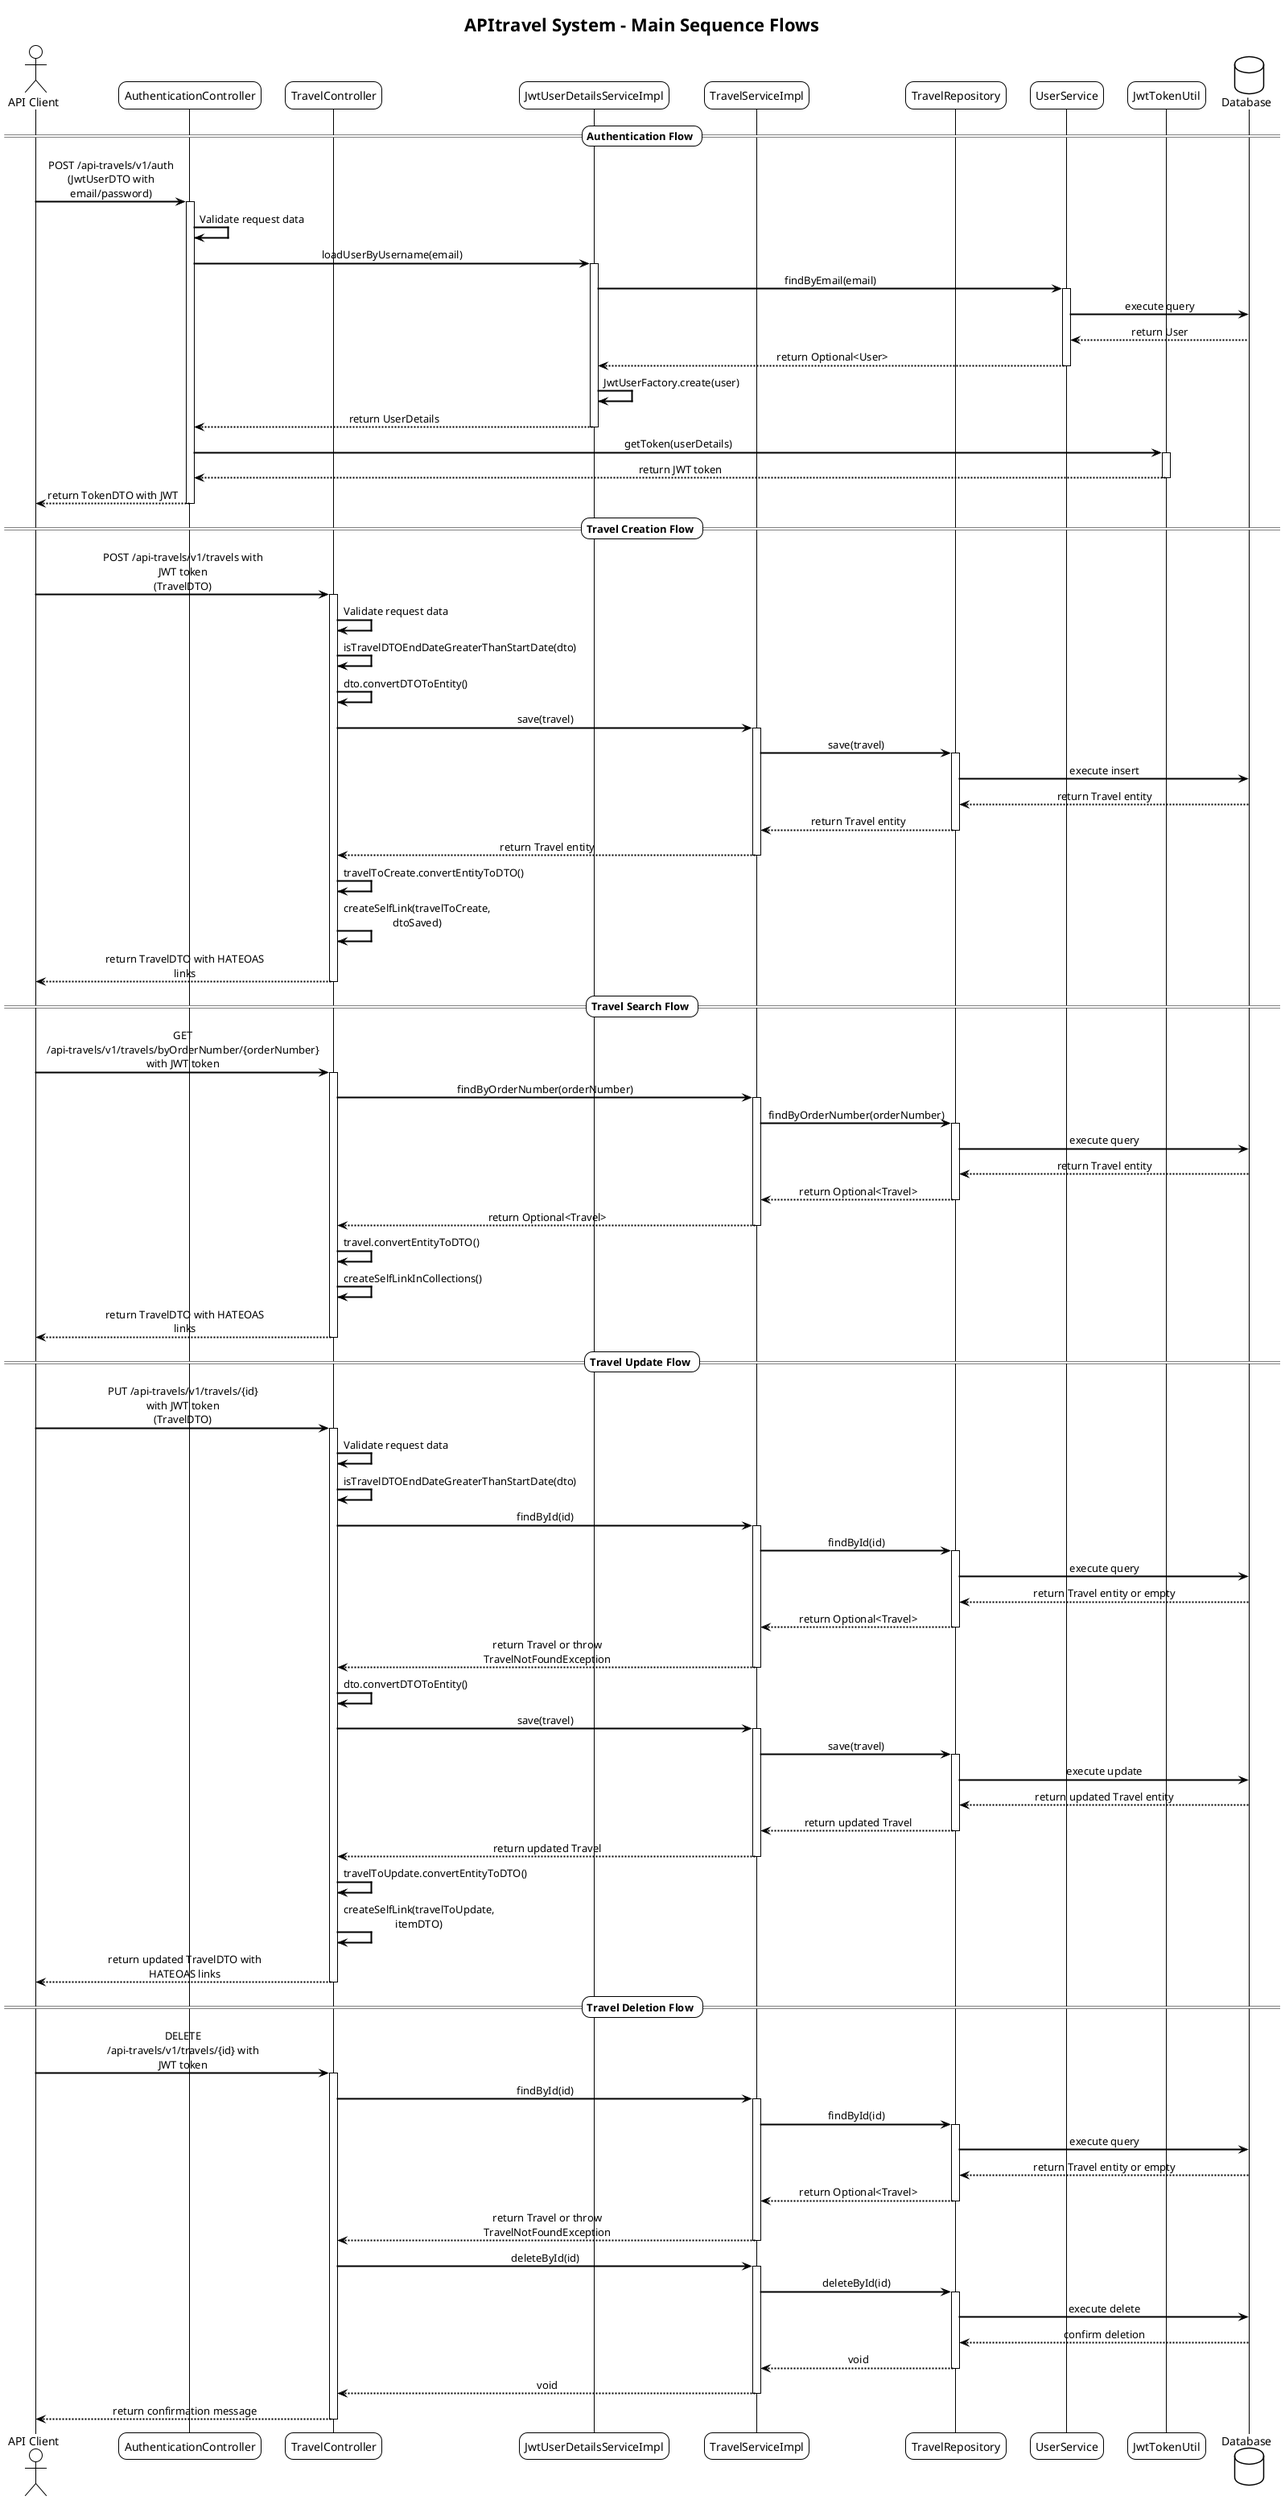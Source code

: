 @startuml

!theme plain
skinparam sequenceMessageAlign center
skinparam sequenceArrowThickness 2
skinparam roundcorner 20
skinparam maxmessagesize 200

title "APItravel System - Main Sequence Flows"

actor "API Client" as client
participant "AuthenticationController" as authController
participant "TravelController" as travelController
participant "JwtUserDetailsServiceImpl" as userDetailsService
participant "TravelServiceImpl" as travelService
participant "TravelRepository" as travelRepo
participant "UserService" as userService
participant "JwtTokenUtil" as jwtUtil
database "Database" as db

== Authentication Flow ==

client -> authController: POST /api-travels/v1/auth\n(JwtUserDTO with email/password)
activate authController

authController -> authController: Validate request data
authController -> userDetailsService: loadUserByUsername(email)
activate userDetailsService

userDetailsService -> userService: findByEmail(email)
activate userService
userService -> db: execute query
userService <-- db: return User
userDetailsService <-- userService: return Optional<User>
deactivate userService

userDetailsService -> userDetailsService: JwtUserFactory.create(user)
authController <-- userDetailsService: return UserDetails
deactivate userDetailsService

authController -> jwtUtil: getToken(userDetails)
activate jwtUtil
authController <-- jwtUtil: return JWT token
deactivate jwtUtil

client <-- authController: return TokenDTO with JWT
deactivate authController

== Travel Creation Flow ==

client -> travelController: POST /api-travels/v1/travels with JWT token\n(TravelDTO)
activate travelController

travelController -> travelController: Validate request data
travelController -> travelController: isTravelDTOEndDateGreaterThanStartDate(dto)
travelController -> travelController: dto.convertDTOToEntity()

travelController -> travelService: save(travel)
activate travelService
travelService -> travelRepo: save(travel)
activate travelRepo
travelRepo -> db: execute insert
travelRepo <-- db: return Travel entity
travelService <-- travelRepo: return Travel entity
deactivate travelRepo
travelController <-- travelService: return Travel entity
deactivate travelService

travelController -> travelController: travelToCreate.convertEntityToDTO()
travelController -> travelController: createSelfLink(travelToCreate, dtoSaved)

client <-- travelController: return TravelDTO with HATEOAS links
deactivate travelController

== Travel Search Flow ==

client -> travelController: GET /api-travels/v1/travels/byOrderNumber/{orderNumber} with JWT token
activate travelController

travelController -> travelService: findByOrderNumber(orderNumber)
activate travelService
travelService -> travelRepo: findByOrderNumber(orderNumber)
activate travelRepo
travelRepo -> db: execute query
travelRepo <-- db: return Travel entity
travelService <-- travelRepo: return Optional<Travel>
deactivate travelRepo
travelController <-- travelService: return Optional<Travel>
deactivate travelService

travelController -> travelController: travel.convertEntityToDTO()
travelController -> travelController: createSelfLinkInCollections()

client <-- travelController: return TravelDTO with HATEOAS links
deactivate travelController

== Travel Update Flow ==

client -> travelController: PUT /api-travels/v1/travels/{id} with JWT token\n(TravelDTO)
activate travelController

travelController -> travelController: Validate request data
travelController -> travelController: isTravelDTOEndDateGreaterThanStartDate(dto)

travelController -> travelService: findById(id)
activate travelService
travelService -> travelRepo: findById(id)
activate travelRepo
travelRepo -> db: execute query
travelRepo <-- db: return Travel entity or empty
travelService <-- travelRepo: return Optional<Travel>
deactivate travelRepo
travelController <-- travelService: return Travel or throw TravelNotFoundException
deactivate travelService

travelController -> travelController: dto.convertDTOToEntity()

travelController -> travelService: save(travel)
activate travelService
travelService -> travelRepo: save(travel)
activate travelRepo
travelRepo -> db: execute update
travelRepo <-- db: return updated Travel entity
travelService <-- travelRepo: return updated Travel
deactivate travelRepo
travelController <-- travelService: return updated Travel
deactivate travelService

travelController -> travelController: travelToUpdate.convertEntityToDTO()
travelController -> travelController: createSelfLink(travelToUpdate, itemDTO)

client <-- travelController: return updated TravelDTO with HATEOAS links
deactivate travelController

== Travel Deletion Flow ==

client -> travelController: DELETE /api-travels/v1/travels/{id} with JWT token
activate travelController

travelController -> travelService: findById(id)
activate travelService
travelService -> travelRepo: findById(id)
activate travelRepo
travelRepo -> db: execute query
travelRepo <-- db: return Travel entity or empty
travelService <-- travelRepo: return Optional<Travel>
deactivate travelRepo
travelController <-- travelService: return Travel or throw TravelNotFoundException
deactivate travelService

travelController -> travelService: deleteById(id)
activate travelService
travelService -> travelRepo: deleteById(id)
activate travelRepo
travelRepo -> db: execute delete
travelRepo <-- db: confirm deletion
travelService <-- travelRepo: void
deactivate travelRepo
travelController <-- travelService: void
deactivate travelService

client <-- travelController: return confirmation message
deactivate travelController

@enduml